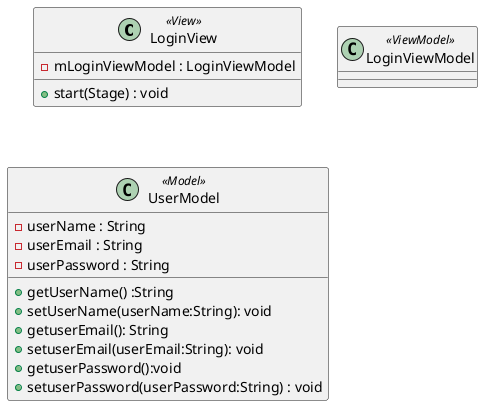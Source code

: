 @startuml "Login"

class "LoginView" <<View>>{
    - mLoginViewModel : LoginViewModel
    + start(Stage) : void
}
class "LoginViewModel" <<ViewModel>>{

}

class UserModel <<Model>> {
    - userName : String
    - userEmail : String
    - userPassword : String

    + getUserName() :String
    + setUserName(userName:String): void
    + getuserEmail(): String
    + setuserEmail(userEmail:String): void
    + getuserPassword():void
    + setuserPassword(userPassword:String) : void
}


@enduml